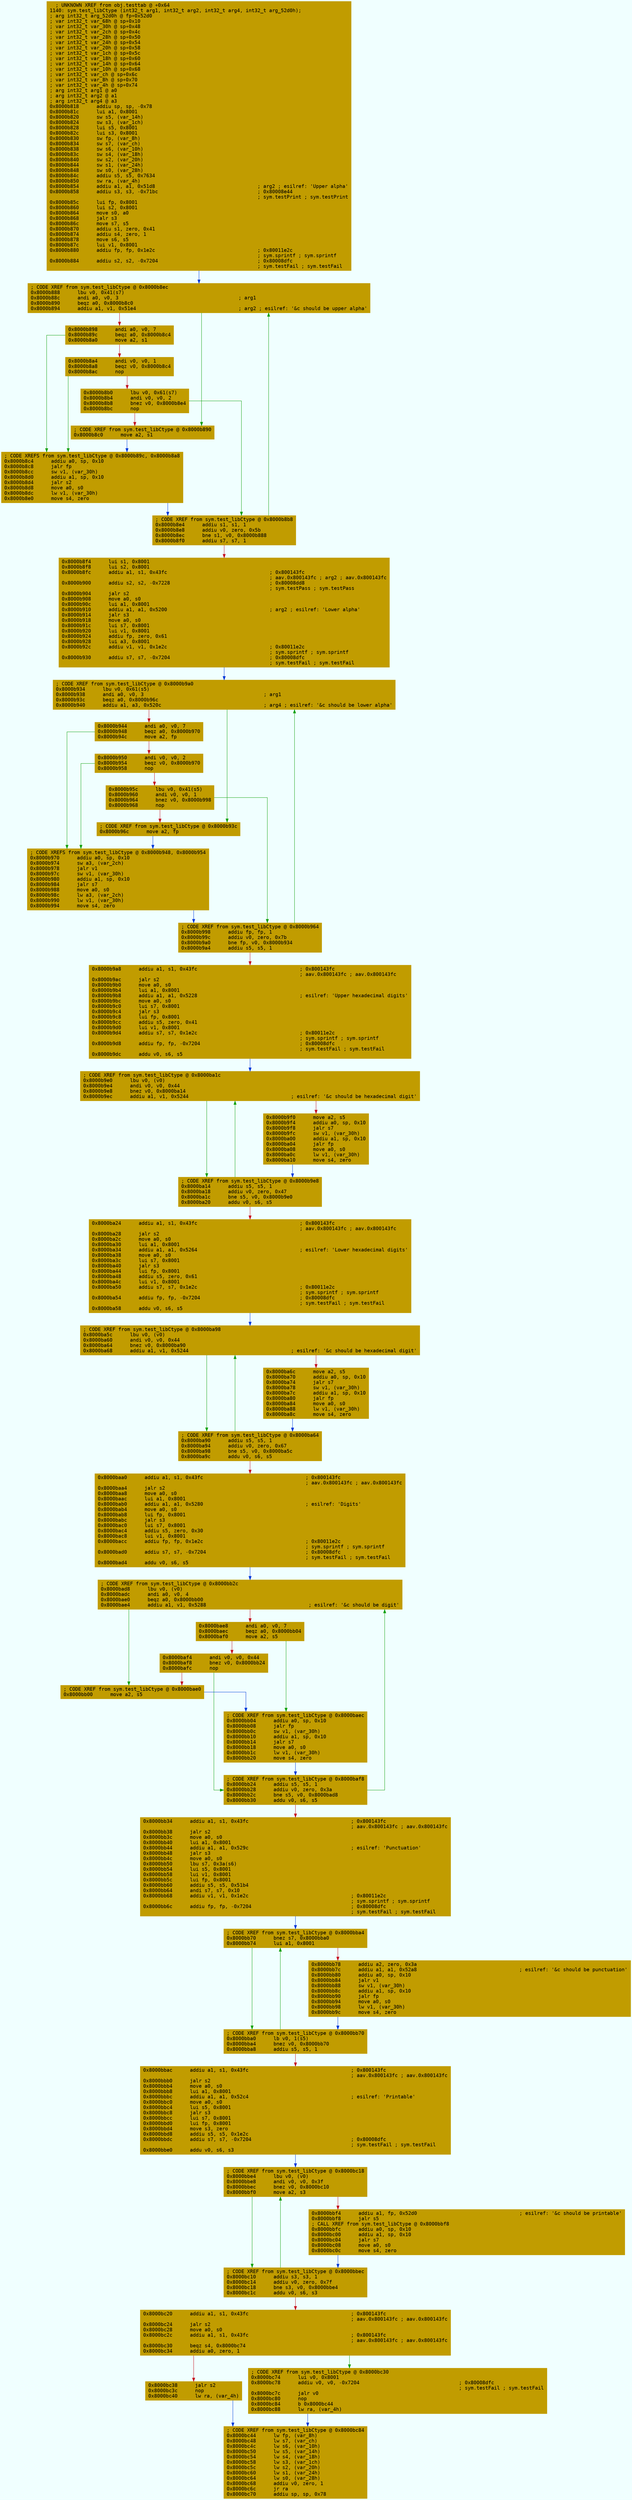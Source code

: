 digraph code {
	graph [bgcolor=azure fontsize=8 fontname="Courier" splines="ortho"];
	node [fillcolor=gray style=filled shape=box];
	edge [arrowhead="normal"];
	"0x8000b818" [URL="sym.test_libCtype/0x8000b818", fillcolor="#c19c00",color="#c19c00", fontname="Courier",label="  ; UNKNOWN XREF from obj.testtab @ +0x64\l1140: sym.test_libCtype (int32_t arg1, int32_t arg2, int32_t arg4, int32_t arg_52d0h);\l; arg int32_t arg_52d0h @ fp+0x52d0\l; var int32_t var_68h @ sp+0x10\l; var int32_t var_30h @ sp+0x48\l; var int32_t var_2ch @ sp+0x4c\l; var int32_t var_28h @ sp+0x50\l; var int32_t var_24h @ sp+0x54\l; var int32_t var_20h @ sp+0x58\l; var int32_t var_1ch @ sp+0x5c\l; var int32_t var_18h @ sp+0x60\l; var int32_t var_14h @ sp+0x64\l; var int32_t var_10h @ sp+0x68\l; var int32_t var_ch @ sp+0x6c\l; var int32_t var_8h @ sp+0x70\l; var int32_t var_4h @ sp+0x74\l; arg int32_t arg1 @ a0\l; arg int32_t arg2 @ a1\l; arg int32_t arg4 @ a3\l0x8000b818      addiu sp, sp, -0x78\l0x8000b81c      lui a1, 0x8001\l0x8000b820      sw s5, (var_14h)\l0x8000b824      sw s3, (var_1ch)\l0x8000b828      lui s5, 0x8001\l0x8000b82c      lui s3, 0x8001\l0x8000b830      sw fp, (var_8h)\l0x8000b834      sw s7, (var_ch)\l0x8000b838      sw s6, (var_10h)\l0x8000b83c      sw s4, (var_18h)\l0x8000b840      sw s2, (var_20h)\l0x8000b844      sw s1, (var_24h)\l0x8000b848      sw s0, (var_28h)\l0x8000b84c      addiu s5, s5, 0x7634\l0x8000b850      sw ra, (var_4h)\l0x8000b854      addiu a1, a1, 0x51d8                                   ; arg2 ; esilref: 'Upper alpha'\l0x8000b858      addiu s3, s3, -0x71bc                                  ; 0x80008e44\l                                                                       ; sym.testPrint ; sym.testPrint\l0x8000b85c      lui fp, 0x8001\l0x8000b860      lui s2, 0x8001\l0x8000b864      move s0, a0\l0x8000b868      jalr s3\l0x8000b86c      move s7, s5\l0x8000b870      addiu s1, zero, 0x41\l0x8000b874      addiu s4, zero, 1\l0x8000b878      move s6, s5\l0x8000b87c      lui v1, 0x8001\l0x8000b880      addiu fp, fp, 0x1e2c                                   ; 0x80011e2c\l                                                                       ; sym.sprintf ; sym.sprintf\l0x8000b884      addiu s2, s2, -0x7204                                  ; 0x80008dfc\l                                                                       ; sym.testFail ; sym.testFail\l"]
	"0x8000b888" [URL="sym.test_libCtype/0x8000b888", fillcolor="#c19c00",color="#c19c00", fontname="Courier",label="; CODE XREF from sym.test_libCtype @ 0x8000b8ec\l0x8000b888      lbu v0, 0x41(s7)\l0x8000b88c      andi a0, v0, 3                                         ; arg1\l0x8000b890      beqz a0, 0x8000b8c0\l0x8000b894      addiu a1, v1, 0x51e4                                   ; arg2 ; esilref: '&c should be upper alpha'\l"]
	"0x8000b898" [URL="sym.test_libCtype/0x8000b898", fillcolor="#c19c00",color="#c19c00", fontname="Courier",label="0x8000b898      andi a0, v0, 7\l0x8000b89c      beqz a0, 0x8000b8c4\l0x8000b8a0      move a2, s1\l"]
	"0x8000b8a4" [URL="sym.test_libCtype/0x8000b8a4", fillcolor="#c19c00",color="#c19c00", fontname="Courier",label="0x8000b8a4      andi v0, v0, 1\l0x8000b8a8      beqz v0, 0x8000b8c4\l0x8000b8ac      nop\l"]
	"0x8000b8b0" [URL="sym.test_libCtype/0x8000b8b0", fillcolor="#c19c00",color="#c19c00", fontname="Courier",label="0x8000b8b0      lbu v0, 0x61(s7)\l0x8000b8b4      andi v0, v0, 2\l0x8000b8b8      bnez v0, 0x8000b8e4\l0x8000b8bc      nop\l"]
	"0x8000b8c0" [URL="sym.test_libCtype/0x8000b8c0", fillcolor="#c19c00",color="#c19c00", fontname="Courier",label="; CODE XREF from sym.test_libCtype @ 0x8000b890\l0x8000b8c0      move a2, s1\l"]
	"0x8000b8c4" [URL="sym.test_libCtype/0x8000b8c4", fillcolor="#c19c00",color="#c19c00", fontname="Courier",label="; CODE XREFS from sym.test_libCtype @ 0x8000b89c, 0x8000b8a8\l0x8000b8c4      addiu a0, sp, 0x10\l0x8000b8c8      jalr fp\l0x8000b8cc      sw v1, (var_30h)\l0x8000b8d0      addiu a1, sp, 0x10\l0x8000b8d4      jalr s2\l0x8000b8d8      move a0, s0\l0x8000b8dc      lw v1, (var_30h)\l0x8000b8e0      move s4, zero\l"]
	"0x8000b8e4" [URL="sym.test_libCtype/0x8000b8e4", fillcolor="#c19c00",color="#c19c00", fontname="Courier",label="; CODE XREF from sym.test_libCtype @ 0x8000b8b8\l0x8000b8e4      addiu s1, s1, 1\l0x8000b8e8      addiu v0, zero, 0x5b\l0x8000b8ec      bne s1, v0, 0x8000b888\l0x8000b8f0      addiu s7, s7, 1\l"]
	"0x8000b8f4" [URL="sym.test_libCtype/0x8000b8f4", fillcolor="#c19c00",color="#c19c00", fontname="Courier",label="0x8000b8f4      lui s1, 0x8001\l0x8000b8f8      lui s2, 0x8001\l0x8000b8fc      addiu a1, s1, 0x43fc                                   ; 0x800143fc\l                                                                       ; aav.0x800143fc ; arg2 ; aav.0x800143fc\l0x8000b900      addiu s2, s2, -0x7228                                  ; 0x80008dd8\l                                                                       ; sym.testPass ; sym.testPass\l0x8000b904      jalr s2\l0x8000b908      move a0, s0\l0x8000b90c      lui a1, 0x8001\l0x8000b910      addiu a1, a1, 0x5200                                   ; arg2 ; esilref: 'Lower alpha'\l0x8000b914      jalr s3\l0x8000b918      move a0, s0\l0x8000b91c      lui s7, 0x8001\l0x8000b920      lui v1, 0x8001\l0x8000b924      addiu fp, zero, 0x61\l0x8000b928      lui a3, 0x8001\l0x8000b92c      addiu v1, v1, 0x1e2c                                   ; 0x80011e2c\l                                                                       ; sym.sprintf ; sym.sprintf\l0x8000b930      addiu s7, s7, -0x7204                                  ; 0x80008dfc\l                                                                       ; sym.testFail ; sym.testFail\l"]
	"0x8000b934" [URL="sym.test_libCtype/0x8000b934", fillcolor="#c19c00",color="#c19c00", fontname="Courier",label="; CODE XREF from sym.test_libCtype @ 0x8000b9a0\l0x8000b934      lbu v0, 0x61(s5)\l0x8000b938      andi a0, v0, 3                                         ; arg1\l0x8000b93c      beqz a0, 0x8000b96c\l0x8000b940      addiu a1, a3, 0x520c                                   ; arg4 ; esilref: '&c should be lower alpha'\l"]
	"0x8000b944" [URL="sym.test_libCtype/0x8000b944", fillcolor="#c19c00",color="#c19c00", fontname="Courier",label="0x8000b944      andi a0, v0, 7\l0x8000b948      beqz a0, 0x8000b970\l0x8000b94c      move a2, fp\l"]
	"0x8000b950" [URL="sym.test_libCtype/0x8000b950", fillcolor="#c19c00",color="#c19c00", fontname="Courier",label="0x8000b950      andi v0, v0, 2\l0x8000b954      beqz v0, 0x8000b970\l0x8000b958      nop\l"]
	"0x8000b95c" [URL="sym.test_libCtype/0x8000b95c", fillcolor="#c19c00",color="#c19c00", fontname="Courier",label="0x8000b95c      lbu v0, 0x41(s5)\l0x8000b960      andi v0, v0, 1\l0x8000b964      bnez v0, 0x8000b998\l0x8000b968      nop\l"]
	"0x8000b96c" [URL="sym.test_libCtype/0x8000b96c", fillcolor="#c19c00",color="#c19c00", fontname="Courier",label="; CODE XREF from sym.test_libCtype @ 0x8000b93c\l0x8000b96c      move a2, fp\l"]
	"0x8000b970" [URL="sym.test_libCtype/0x8000b970", fillcolor="#c19c00",color="#c19c00", fontname="Courier",label="; CODE XREFS from sym.test_libCtype @ 0x8000b948, 0x8000b954\l0x8000b970      addiu a0, sp, 0x10\l0x8000b974      sw a3, (var_2ch)\l0x8000b978      jalr v1\l0x8000b97c      sw v1, (var_30h)\l0x8000b980      addiu a1, sp, 0x10\l0x8000b984      jalr s7\l0x8000b988      move a0, s0\l0x8000b98c      lw a3, (var_2ch)\l0x8000b990      lw v1, (var_30h)\l0x8000b994      move s4, zero\l"]
	"0x8000b998" [URL="sym.test_libCtype/0x8000b998", fillcolor="#c19c00",color="#c19c00", fontname="Courier",label="; CODE XREF from sym.test_libCtype @ 0x8000b964\l0x8000b998      addiu fp, fp, 1\l0x8000b99c      addiu v0, zero, 0x7b\l0x8000b9a0      bne fp, v0, 0x8000b934\l0x8000b9a4      addiu s5, s5, 1\l"]
	"0x8000b9a8" [URL="sym.test_libCtype/0x8000b9a8", fillcolor="#c19c00",color="#c19c00", fontname="Courier",label="0x8000b9a8      addiu a1, s1, 0x43fc                                   ; 0x800143fc\l                                                                       ; aav.0x800143fc ; aav.0x800143fc\l0x8000b9ac      jalr s2\l0x8000b9b0      move a0, s0\l0x8000b9b4      lui a1, 0x8001\l0x8000b9b8      addiu a1, a1, 0x5228                                   ; esilref: 'Upper hexadecimal digits'\l0x8000b9bc      move a0, s0\l0x8000b9c0      lui s7, 0x8001\l0x8000b9c4      jalr s3\l0x8000b9c8      lui fp, 0x8001\l0x8000b9cc      addiu s5, zero, 0x41\l0x8000b9d0      lui v1, 0x8001\l0x8000b9d4      addiu s7, s7, 0x1e2c                                   ; 0x80011e2c\l                                                                       ; sym.sprintf ; sym.sprintf\l0x8000b9d8      addiu fp, fp, -0x7204                                  ; 0x80008dfc\l                                                                       ; sym.testFail ; sym.testFail\l0x8000b9dc      addu v0, s6, s5\l"]
	"0x8000b9e0" [URL="sym.test_libCtype/0x8000b9e0", fillcolor="#c19c00",color="#c19c00", fontname="Courier",label="; CODE XREF from sym.test_libCtype @ 0x8000ba1c\l0x8000b9e0      lbu v0, (v0)\l0x8000b9e4      andi v0, v0, 0x44\l0x8000b9e8      bnez v0, 0x8000ba14\l0x8000b9ec      addiu a1, v1, 0x5244                                   ; esilref: '&c should be hexadecimal digit'\l"]
	"0x8000b9f0" [URL="sym.test_libCtype/0x8000b9f0", fillcolor="#c19c00",color="#c19c00", fontname="Courier",label="0x8000b9f0      move a2, s5\l0x8000b9f4      addiu a0, sp, 0x10\l0x8000b9f8      jalr s7\l0x8000b9fc      sw v1, (var_30h)\l0x8000ba00      addiu a1, sp, 0x10\l0x8000ba04      jalr fp\l0x8000ba08      move a0, s0\l0x8000ba0c      lw v1, (var_30h)\l0x8000ba10      move s4, zero\l"]
	"0x8000ba14" [URL="sym.test_libCtype/0x8000ba14", fillcolor="#c19c00",color="#c19c00", fontname="Courier",label="; CODE XREF from sym.test_libCtype @ 0x8000b9e8\l0x8000ba14      addiu s5, s5, 1\l0x8000ba18      addiu v0, zero, 0x47\l0x8000ba1c      bne s5, v0, 0x8000b9e0\l0x8000ba20      addu v0, s6, s5\l"]
	"0x8000ba24" [URL="sym.test_libCtype/0x8000ba24", fillcolor="#c19c00",color="#c19c00", fontname="Courier",label="0x8000ba24      addiu a1, s1, 0x43fc                                   ; 0x800143fc\l                                                                       ; aav.0x800143fc ; aav.0x800143fc\l0x8000ba28      jalr s2\l0x8000ba2c      move a0, s0\l0x8000ba30      lui a1, 0x8001\l0x8000ba34      addiu a1, a1, 0x5264                                   ; esilref: 'Lower hexadecimal digits'\l0x8000ba38      move a0, s0\l0x8000ba3c      lui s7, 0x8001\l0x8000ba40      jalr s3\l0x8000ba44      lui fp, 0x8001\l0x8000ba48      addiu s5, zero, 0x61\l0x8000ba4c      lui v1, 0x8001\l0x8000ba50      addiu s7, s7, 0x1e2c                                   ; 0x80011e2c\l                                                                       ; sym.sprintf ; sym.sprintf\l0x8000ba54      addiu fp, fp, -0x7204                                  ; 0x80008dfc\l                                                                       ; sym.testFail ; sym.testFail\l0x8000ba58      addu v0, s6, s5\l"]
	"0x8000ba5c" [URL="sym.test_libCtype/0x8000ba5c", fillcolor="#c19c00",color="#c19c00", fontname="Courier",label="; CODE XREF from sym.test_libCtype @ 0x8000ba98\l0x8000ba5c      lbu v0, (v0)\l0x8000ba60      andi v0, v0, 0x44\l0x8000ba64      bnez v0, 0x8000ba90\l0x8000ba68      addiu a1, v1, 0x5244                                   ; esilref: '&c should be hexadecimal digit'\l"]
	"0x8000ba6c" [URL="sym.test_libCtype/0x8000ba6c", fillcolor="#c19c00",color="#c19c00", fontname="Courier",label="0x8000ba6c      move a2, s5\l0x8000ba70      addiu a0, sp, 0x10\l0x8000ba74      jalr s7\l0x8000ba78      sw v1, (var_30h)\l0x8000ba7c      addiu a1, sp, 0x10\l0x8000ba80      jalr fp\l0x8000ba84      move a0, s0\l0x8000ba88      lw v1, (var_30h)\l0x8000ba8c      move s4, zero\l"]
	"0x8000ba90" [URL="sym.test_libCtype/0x8000ba90", fillcolor="#c19c00",color="#c19c00", fontname="Courier",label="; CODE XREF from sym.test_libCtype @ 0x8000ba64\l0x8000ba90      addiu s5, s5, 1\l0x8000ba94      addiu v0, zero, 0x67\l0x8000ba98      bne s5, v0, 0x8000ba5c\l0x8000ba9c      addu v0, s6, s5\l"]
	"0x8000baa0" [URL="sym.test_libCtype/0x8000baa0", fillcolor="#c19c00",color="#c19c00", fontname="Courier",label="0x8000baa0      addiu a1, s1, 0x43fc                                   ; 0x800143fc\l                                                                       ; aav.0x800143fc ; aav.0x800143fc\l0x8000baa4      jalr s2\l0x8000baa8      move a0, s0\l0x8000baac      lui a1, 0x8001\l0x8000bab0      addiu a1, a1, 0x5280                                   ; esilref: 'Digits'\l0x8000bab4      move a0, s0\l0x8000bab8      lui fp, 0x8001\l0x8000babc      jalr s3\l0x8000bac0      lui s7, 0x8001\l0x8000bac4      addiu s5, zero, 0x30\l0x8000bac8      lui v1, 0x8001\l0x8000bacc      addiu fp, fp, 0x1e2c                                   ; 0x80011e2c\l                                                                       ; sym.sprintf ; sym.sprintf\l0x8000bad0      addiu s7, s7, -0x7204                                  ; 0x80008dfc\l                                                                       ; sym.testFail ; sym.testFail\l0x8000bad4      addu v0, s6, s5\l"]
	"0x8000bad8" [URL="sym.test_libCtype/0x8000bad8", fillcolor="#c19c00",color="#c19c00", fontname="Courier",label="; CODE XREF from sym.test_libCtype @ 0x8000bb2c\l0x8000bad8      lbu v0, (v0)\l0x8000badc      andi a0, v0, 4\l0x8000bae0      beqz a0, 0x8000bb00\l0x8000bae4      addiu a1, v1, 0x5288                                   ; esilref: '&c should be digit'\l"]
	"0x8000bae8" [URL="sym.test_libCtype/0x8000bae8", fillcolor="#c19c00",color="#c19c00", fontname="Courier",label="0x8000bae8      andi a0, v0, 7\l0x8000baec      beqz a0, 0x8000bb04\l0x8000baf0      move a2, s5\l"]
	"0x8000baf4" [URL="sym.test_libCtype/0x8000baf4", fillcolor="#c19c00",color="#c19c00", fontname="Courier",label="0x8000baf4      andi v0, v0, 0x44\l0x8000baf8      bnez v0, 0x8000bb24\l0x8000bafc      nop\l"]
	"0x8000bb00" [URL="sym.test_libCtype/0x8000bb00", fillcolor="#c19c00",color="#c19c00", fontname="Courier",label="; CODE XREF from sym.test_libCtype @ 0x8000bae0\l0x8000bb00      move a2, s5\l"]
	"0x8000bb04" [URL="sym.test_libCtype/0x8000bb04", fillcolor="#c19c00",color="#c19c00", fontname="Courier",label="; CODE XREF from sym.test_libCtype @ 0x8000baec\l0x8000bb04      addiu a0, sp, 0x10\l0x8000bb08      jalr fp\l0x8000bb0c      sw v1, (var_30h)\l0x8000bb10      addiu a1, sp, 0x10\l0x8000bb14      jalr s7\l0x8000bb18      move a0, s0\l0x8000bb1c      lw v1, (var_30h)\l0x8000bb20      move s4, zero\l"]
	"0x8000bb24" [URL="sym.test_libCtype/0x8000bb24", fillcolor="#c19c00",color="#c19c00", fontname="Courier",label="; CODE XREF from sym.test_libCtype @ 0x8000baf8\l0x8000bb24      addiu s5, s5, 1\l0x8000bb28      addiu v0, zero, 0x3a\l0x8000bb2c      bne s5, v0, 0x8000bad8\l0x8000bb30      addu v0, s6, s5\l"]
	"0x8000bb34" [URL="sym.test_libCtype/0x8000bb34", fillcolor="#c19c00",color="#c19c00", fontname="Courier",label="0x8000bb34      addiu a1, s1, 0x43fc                                   ; 0x800143fc\l                                                                       ; aav.0x800143fc ; aav.0x800143fc\l0x8000bb38      jalr s2\l0x8000bb3c      move a0, s0\l0x8000bb40      lui a1, 0x8001\l0x8000bb44      addiu a1, a1, 0x529c                                   ; esilref: 'Punctuation'\l0x8000bb48      jalr s3\l0x8000bb4c      move a0, s0\l0x8000bb50      lbu s7, 0x3a(s6)\l0x8000bb54      lui s5, 0x8001\l0x8000bb58      lui v1, 0x8001\l0x8000bb5c      lui fp, 0x8001\l0x8000bb60      addiu s5, s5, 0x51b4\l0x8000bb64      andi s7, s7, 0x10\l0x8000bb68      addiu v1, v1, 0x1e2c                                   ; 0x80011e2c\l                                                                       ; sym.sprintf ; sym.sprintf\l0x8000bb6c      addiu fp, fp, -0x7204                                  ; 0x80008dfc\l                                                                       ; sym.testFail ; sym.testFail\l"]
	"0x8000bb70" [URL="sym.test_libCtype/0x8000bb70", fillcolor="#c19c00",color="#c19c00", fontname="Courier",label="; CODE XREF from sym.test_libCtype @ 0x8000bba4\l0x8000bb70      bnez s7, 0x8000bba0\l0x8000bb74      lui a1, 0x8001\l"]
	"0x8000bb78" [URL="sym.test_libCtype/0x8000bb78", fillcolor="#c19c00",color="#c19c00", fontname="Courier",label="0x8000bb78      addiu a2, zero, 0x3a\l0x8000bb7c      addiu a1, a1, 0x52a8                                   ; esilref: '&c should be punctuation'\l0x8000bb80      addiu a0, sp, 0x10\l0x8000bb84      jalr v1\l0x8000bb88      sw v1, (var_30h)\l0x8000bb8c      addiu a1, sp, 0x10\l0x8000bb90      jalr fp\l0x8000bb94      move a0, s0\l0x8000bb98      lw v1, (var_30h)\l0x8000bb9c      move s4, zero\l"]
	"0x8000bba0" [URL="sym.test_libCtype/0x8000bba0", fillcolor="#c19c00",color="#c19c00", fontname="Courier",label="; CODE XREF from sym.test_libCtype @ 0x8000bb70\l0x8000bba0      lb v0, 1(s5)\l0x8000bba4      bnez v0, 0x8000bb70\l0x8000bba8      addiu s5, s5, 1\l"]
	"0x8000bbac" [URL="sym.test_libCtype/0x8000bbac", fillcolor="#c19c00",color="#c19c00", fontname="Courier",label="0x8000bbac      addiu a1, s1, 0x43fc                                   ; 0x800143fc\l                                                                       ; aav.0x800143fc ; aav.0x800143fc\l0x8000bbb0      jalr s2\l0x8000bbb4      move a0, s0\l0x8000bbb8      lui a1, 0x8001\l0x8000bbbc      addiu a1, a1, 0x52c4                                   ; esilref: 'Printable'\l0x8000bbc0      move a0, s0\l0x8000bbc4      lui s5, 0x8001\l0x8000bbc8      jalr s3\l0x8000bbcc      lui s7, 0x8001\l0x8000bbd0      lui fp, 0x8001\l0x8000bbd4      move s3, zero\l0x8000bbd8      addiu s5, s5, 0x1e2c\l0x8000bbdc      addiu s7, s7, -0x7204                                  ; 0x80008dfc\l                                                                       ; sym.testFail ; sym.testFail\l0x8000bbe0      addu v0, s6, s3\l"]
	"0x8000bbe4" [URL="sym.test_libCtype/0x8000bbe4", fillcolor="#c19c00",color="#c19c00", fontname="Courier",label="; CODE XREF from sym.test_libCtype @ 0x8000bc18\l0x8000bbe4      lbu v0, (v0)\l0x8000bbe8      andi v0, v0, 0x3f\l0x8000bbec      bnez v0, 0x8000bc10\l0x8000bbf0      move a2, s3\l"]
	"0x8000bbf4" [URL="sym.test_libCtype/0x8000bbf4", fillcolor="#c19c00",color="#c19c00", fontname="Courier",label="0x8000bbf4      addiu a1, fp, 0x52d0                                   ; esilref: '&c should be printable'\l0x8000bbf8      jalr s5\l; CALL XREF from sym.test_libCtype @ 0x8000bbf8\l0x8000bbfc      addiu a0, sp, 0x10\l0x8000bc00      addiu a1, sp, 0x10\l0x8000bc04      jalr s7\l0x8000bc08      move a0, s0\l0x8000bc0c      move s4, zero\l"]
	"0x8000bc10" [URL="sym.test_libCtype/0x8000bc10", fillcolor="#c19c00",color="#c19c00", fontname="Courier",label="; CODE XREF from sym.test_libCtype @ 0x8000bbec\l0x8000bc10      addiu s3, s3, 1\l0x8000bc14      addiu v0, zero, 0x7f\l0x8000bc18      bne s3, v0, 0x8000bbe4\l0x8000bc1c      addu v0, s6, s3\l"]
	"0x8000bc20" [URL="sym.test_libCtype/0x8000bc20", fillcolor="#c19c00",color="#c19c00", fontname="Courier",label="0x8000bc20      addiu a1, s1, 0x43fc                                   ; 0x800143fc\l                                                                       ; aav.0x800143fc ; aav.0x800143fc\l0x8000bc24      jalr s2\l0x8000bc28      move a0, s0\l0x8000bc2c      addiu a1, s1, 0x43fc                                   ; 0x800143fc\l                                                                       ; aav.0x800143fc ; aav.0x800143fc\l0x8000bc30      beqz s4, 0x8000bc74\l0x8000bc34      addiu a0, zero, 1\l"]
	"0x8000bc38" [URL="sym.test_libCtype/0x8000bc38", fillcolor="#c19c00",color="#c19c00", fontname="Courier",label="0x8000bc38      jalr s2\l0x8000bc3c      nop\l0x8000bc40      lw ra, (var_4h)\l"]
	"0x8000bc44" [URL="sym.test_libCtype/0x8000bc44", fillcolor="#c19c00",color="#c19c00", fontname="Courier",label="; CODE XREF from sym.test_libCtype @ 0x8000bc84\l0x8000bc44      lw fp, (var_8h)\l0x8000bc48      lw s7, (var_ch)\l0x8000bc4c      lw s6, (var_10h)\l0x8000bc50      lw s5, (var_14h)\l0x8000bc54      lw s4, (var_18h)\l0x8000bc58      lw s3, (var_1ch)\l0x8000bc5c      lw s2, (var_20h)\l0x8000bc60      lw s1, (var_24h)\l0x8000bc64      lw s0, (var_28h)\l0x8000bc68      addiu v0, zero, 1\l0x8000bc6c      jr ra\l0x8000bc70      addiu sp, sp, 0x78\l"]
	"0x8000bc74" [URL="sym.test_libCtype/0x8000bc74", fillcolor="#c19c00",color="#c19c00", fontname="Courier",label="; CODE XREF from sym.test_libCtype @ 0x8000bc30\l0x8000bc74      lui v0, 0x8001\l0x8000bc78      addiu v0, v0, -0x7204                                  ; 0x80008dfc\l                                                                       ; sym.testFail ; sym.testFail\l0x8000bc7c      jalr v0\l0x8000bc80      nop\l0x8000bc84      b 0x8000bc44\l0x8000bc88      lw ra, (var_4h)\l"]
        "0x8000b818" -> "0x8000b888" [color="#0037da"];
        "0x8000b888" -> "0x8000b8c0" [color="#13a10e"];
        "0x8000b888" -> "0x8000b898" [color="#c50f1f"];
        "0x8000b898" -> "0x8000b8c4" [color="#13a10e"];
        "0x8000b898" -> "0x8000b8a4" [color="#c50f1f"];
        "0x8000b8a4" -> "0x8000b8c4" [color="#13a10e"];
        "0x8000b8a4" -> "0x8000b8b0" [color="#c50f1f"];
        "0x8000b8b0" -> "0x8000b8e4" [color="#13a10e"];
        "0x8000b8b0" -> "0x8000b8c0" [color="#c50f1f"];
        "0x8000b8c0" -> "0x8000b8c4" [color="#0037da"];
        "0x8000b8c4" -> "0x8000b8e4" [color="#0037da"];
        "0x8000b8e4" -> "0x8000b888" [color="#13a10e"];
        "0x8000b8e4" -> "0x8000b8f4" [color="#c50f1f"];
        "0x8000b8f4" -> "0x8000b934" [color="#0037da"];
        "0x8000b934" -> "0x8000b96c" [color="#13a10e"];
        "0x8000b934" -> "0x8000b944" [color="#c50f1f"];
        "0x8000b944" -> "0x8000b970" [color="#13a10e"];
        "0x8000b944" -> "0x8000b950" [color="#c50f1f"];
        "0x8000b950" -> "0x8000b970" [color="#13a10e"];
        "0x8000b950" -> "0x8000b95c" [color="#c50f1f"];
        "0x8000b95c" -> "0x8000b998" [color="#13a10e"];
        "0x8000b95c" -> "0x8000b96c" [color="#c50f1f"];
        "0x8000b96c" -> "0x8000b970" [color="#0037da"];
        "0x8000b970" -> "0x8000b998" [color="#0037da"];
        "0x8000b998" -> "0x8000b934" [color="#13a10e"];
        "0x8000b998" -> "0x8000b9a8" [color="#c50f1f"];
        "0x8000b9a8" -> "0x8000b9e0" [color="#0037da"];
        "0x8000b9e0" -> "0x8000ba14" [color="#13a10e"];
        "0x8000b9e0" -> "0x8000b9f0" [color="#c50f1f"];
        "0x8000b9f0" -> "0x8000ba14" [color="#0037da"];
        "0x8000ba14" -> "0x8000b9e0" [color="#13a10e"];
        "0x8000ba14" -> "0x8000ba24" [color="#c50f1f"];
        "0x8000ba24" -> "0x8000ba5c" [color="#0037da"];
        "0x8000ba5c" -> "0x8000ba90" [color="#13a10e"];
        "0x8000ba5c" -> "0x8000ba6c" [color="#c50f1f"];
        "0x8000ba6c" -> "0x8000ba90" [color="#0037da"];
        "0x8000ba90" -> "0x8000ba5c" [color="#13a10e"];
        "0x8000ba90" -> "0x8000baa0" [color="#c50f1f"];
        "0x8000baa0" -> "0x8000bad8" [color="#0037da"];
        "0x8000bad8" -> "0x8000bb00" [color="#13a10e"];
        "0x8000bad8" -> "0x8000bae8" [color="#c50f1f"];
        "0x8000bae8" -> "0x8000bb04" [color="#13a10e"];
        "0x8000bae8" -> "0x8000baf4" [color="#c50f1f"];
        "0x8000baf4" -> "0x8000bb24" [color="#13a10e"];
        "0x8000baf4" -> "0x8000bb00" [color="#c50f1f"];
        "0x8000bb00" -> "0x8000bb04" [color="#0037da"];
        "0x8000bb04" -> "0x8000bb24" [color="#0037da"];
        "0x8000bb24" -> "0x8000bad8" [color="#13a10e"];
        "0x8000bb24" -> "0x8000bb34" [color="#c50f1f"];
        "0x8000bb34" -> "0x8000bb70" [color="#0037da"];
        "0x8000bb70" -> "0x8000bba0" [color="#13a10e"];
        "0x8000bb70" -> "0x8000bb78" [color="#c50f1f"];
        "0x8000bb78" -> "0x8000bba0" [color="#0037da"];
        "0x8000bba0" -> "0x8000bb70" [color="#13a10e"];
        "0x8000bba0" -> "0x8000bbac" [color="#c50f1f"];
        "0x8000bbac" -> "0x8000bbe4" [color="#0037da"];
        "0x8000bbe4" -> "0x8000bc10" [color="#13a10e"];
        "0x8000bbe4" -> "0x8000bbf4" [color="#c50f1f"];
        "0x8000bbf4" -> "0x8000bc10" [color="#0037da"];
        "0x8000bc10" -> "0x8000bbe4" [color="#13a10e"];
        "0x8000bc10" -> "0x8000bc20" [color="#c50f1f"];
        "0x8000bc20" -> "0x8000bc74" [color="#13a10e"];
        "0x8000bc20" -> "0x8000bc38" [color="#c50f1f"];
        "0x8000bc38" -> "0x8000bc44" [color="#0037da"];
        "0x8000bc74" -> "0x8000bc44" [color="#0037da"];
}
